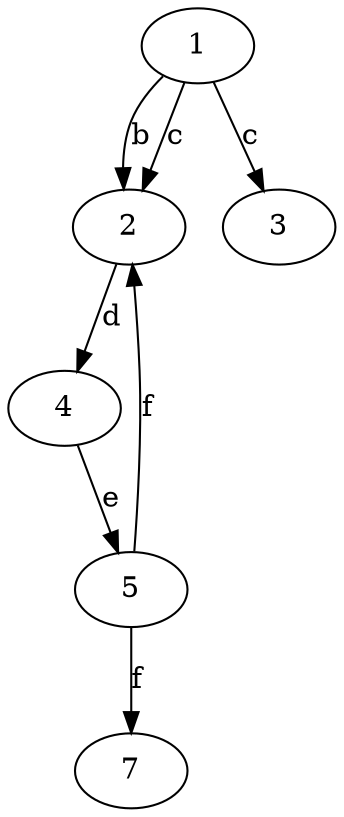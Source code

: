 digraph G2
{
1 -> 2 [label = "b"]
1 -> 2 [label = "c"]
1 -> 3 [label = "c"]
2 -> 4 [label = "d"]
4 -> 5 [label = "e"]
5 -> 2 [label = "f"]
5 -> 7 [label = "f"]
}